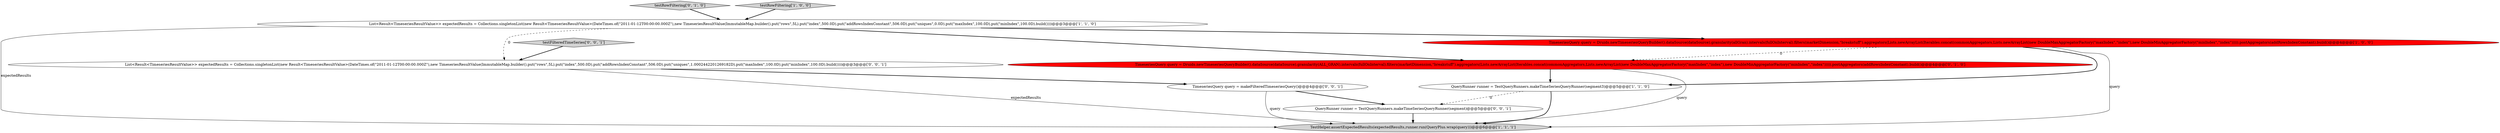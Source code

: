 digraph {
0 [style = filled, label = "List<Result<TimeseriesResultValue>> expectedResults = Collections.singletonList(new Result<TimeseriesResultValue>(DateTimes.of(\"2011-01-12T00:00:00.000Z\"),new TimeseriesResultValue(ImmutableMap.builder().put(\"rows\",5L).put(\"index\",500.0D).put(\"addRowsIndexConstant\",506.0D).put(\"uniques\",0.0D).put(\"maxIndex\",100.0D).put(\"minIndex\",100.0D).build())))@@@3@@@['1', '1', '0']", fillcolor = white, shape = ellipse image = "AAA0AAABBB1BBB"];
3 [style = filled, label = "TestHelper.assertExpectedResults(expectedResults,runner.run(QueryPlus.wrap(query)))@@@6@@@['1', '1', '1']", fillcolor = lightgray, shape = ellipse image = "AAA0AAABBB1BBB"];
6 [style = filled, label = "testRowFiltering['0', '1', '0']", fillcolor = lightgray, shape = diamond image = "AAA0AAABBB2BBB"];
2 [style = filled, label = "testRowFiltering['1', '0', '0']", fillcolor = lightgray, shape = diamond image = "AAA0AAABBB1BBB"];
8 [style = filled, label = "testFilteredTimeSeries['0', '0', '1']", fillcolor = lightgray, shape = diamond image = "AAA0AAABBB3BBB"];
10 [style = filled, label = "List<Result<TimeseriesResultValue>> expectedResults = Collections.singletonList(new Result<TimeseriesResultValue>(DateTimes.of(\"2011-01-12T00:00:00.000Z\"),new TimeseriesResultValue(ImmutableMap.builder().put(\"rows\",5L).put(\"index\",500.0D).put(\"addRowsIndexConstant\",506.0D).put(\"uniques\",1.0002442201269182D).put(\"maxIndex\",100.0D).put(\"minIndex\",100.0D).build())))@@@3@@@['0', '0', '1']", fillcolor = white, shape = ellipse image = "AAA0AAABBB3BBB"];
7 [style = filled, label = "QueryRunner runner = TestQueryRunners.makeTimeSeriesQueryRunner(segment)@@@5@@@['0', '0', '1']", fillcolor = white, shape = ellipse image = "AAA0AAABBB3BBB"];
4 [style = filled, label = "QueryRunner runner = TestQueryRunners.makeTimeSeriesQueryRunner(segment3)@@@5@@@['1', '1', '0']", fillcolor = white, shape = ellipse image = "AAA0AAABBB1BBB"];
1 [style = filled, label = "TimeseriesQuery query = Druids.newTimeseriesQueryBuilder().dataSource(dataSource).granularity(allGran).intervals(fullOnInterval).filters(marketDimension,\"breakstuff\").aggregators(Lists.newArrayList(Iterables.concat(commonAggregators,Lists.newArrayList(new DoubleMaxAggregatorFactory(\"maxIndex\",\"index\"),new DoubleMinAggregatorFactory(\"minIndex\",\"index\"))))).postAggregators(addRowsIndexConstant).build()@@@4@@@['1', '0', '0']", fillcolor = red, shape = ellipse image = "AAA1AAABBB1BBB"];
5 [style = filled, label = "TimeseriesQuery query = Druids.newTimeseriesQueryBuilder().dataSource(dataSource).granularity(ALL_GRAN).intervals(fullOnInterval).filters(marketDimension,\"breakstuff\").aggregators(Lists.newArrayList(Iterables.concat(commonAggregators,Lists.newArrayList(new DoubleMaxAggregatorFactory(\"maxIndex\",\"index\"),new DoubleMinAggregatorFactory(\"minIndex\",\"index\"))))).postAggregators(addRowsIndexConstant).build()@@@4@@@['0', '1', '0']", fillcolor = red, shape = ellipse image = "AAA1AAABBB2BBB"];
9 [style = filled, label = "TimeseriesQuery query = makeFilteredTimeseriesQuery()@@@4@@@['0', '0', '1']", fillcolor = white, shape = ellipse image = "AAA0AAABBB3BBB"];
5->3 [style = solid, label="query"];
10->3 [style = solid, label="expectedResults"];
4->3 [style = bold, label=""];
8->10 [style = bold, label=""];
1->4 [style = bold, label=""];
10->9 [style = bold, label=""];
2->0 [style = bold, label=""];
6->0 [style = bold, label=""];
1->5 [style = dashed, label="0"];
0->10 [style = dashed, label="0"];
9->7 [style = bold, label=""];
4->7 [style = dashed, label="0"];
0->3 [style = solid, label="expectedResults"];
0->1 [style = bold, label=""];
1->3 [style = solid, label="query"];
7->3 [style = bold, label=""];
5->4 [style = bold, label=""];
0->5 [style = bold, label=""];
9->3 [style = solid, label="query"];
}
